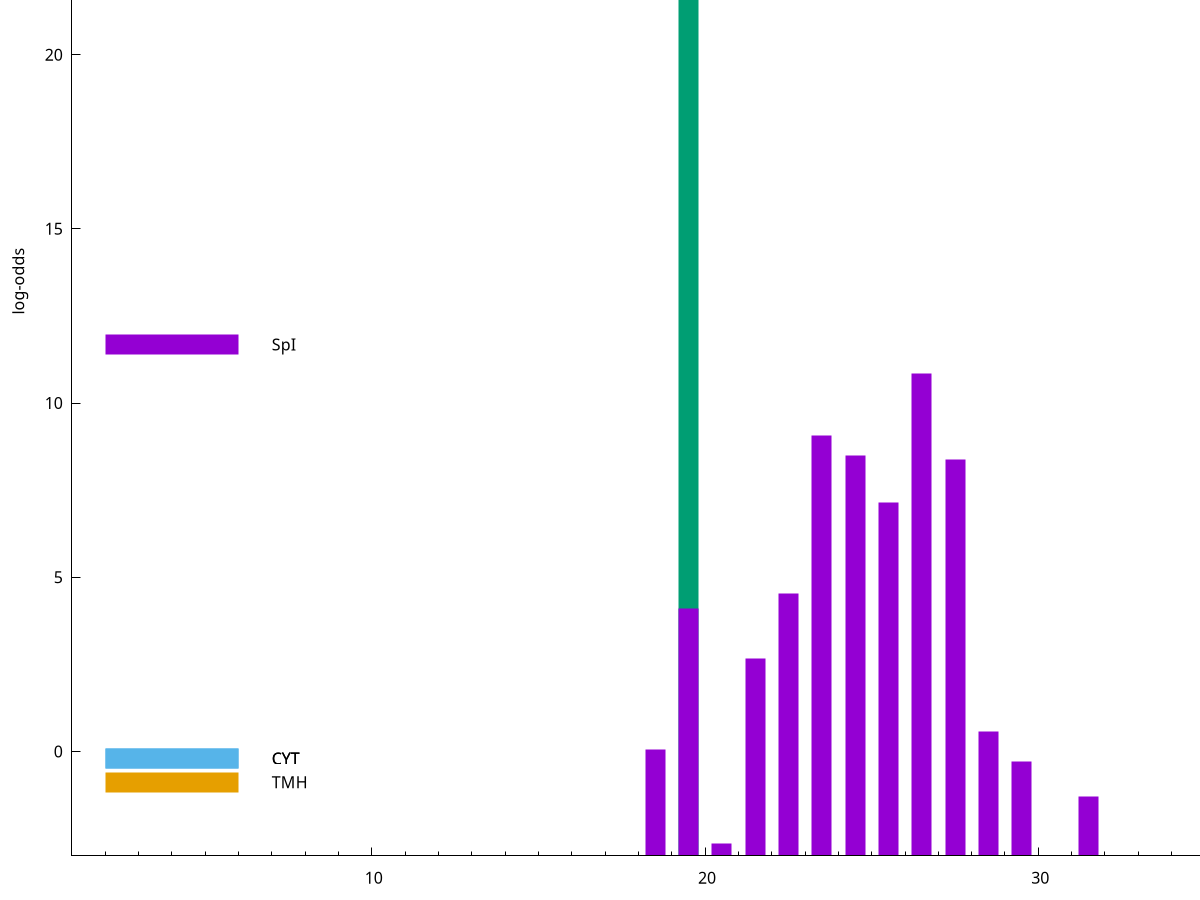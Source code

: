 set title "LipoP predictions for SRR5666568.gff"
set size 2., 1.4
set xrange [1:70] 
set mxtics 10
set yrange [-3:30]
set y2range [0:33]
set ylabel "log-odds"
set term postscript eps color solid "Helvetica" 30
set output "SRR5666568.gff122.eps"
set arrow from 2,25.7776 to 6,25.7776 nohead lt 2 lw 20
set label "SpII" at 7,25.7776
set arrow from 2,11.6789 to 6,11.6789 nohead lt 1 lw 20
set label "SpI" at 7,11.6789
set arrow from 2,-0.200913 to 6,-0.200913 nohead lt 3 lw 20
set label "CYT" at 7,-0.200913
set arrow from 2,-0.200913 to 6,-0.200913 nohead lt 3 lw 20
set label "CYT" at 7,-0.200913
set arrow from 2,-0.885148 to 6,-0.885148 nohead lt 4 lw 20
set label "TMH" at 7,-0.885148
set arrow from 2,25.7776 to 6,25.7776 nohead lt 2 lw 20
set label "SpII" at 7,25.7776
# NOTE: The scores below are the log-odds scores with the threshold
# NOTE: subtracted (a hack to make gnuplot make the histogram all
# NOTE: look nice).
plot "-" axes x1y2 title "" with impulses lt 2 lw 20, "-" axes x1y2 title "" with impulses lt 1 lw 20
19.500000 28.777600
e
26.500000 13.857300
23.500000 12.067140
24.500000 11.504370
27.500000 11.376830
25.500000 10.138790
22.500000 7.529580
19.500000 7.103440
21.500000 5.673860
28.500000 3.564486
18.500000 3.040968
29.500000 2.721697
31.500000 1.696550
20.500000 0.369610
e
exit
